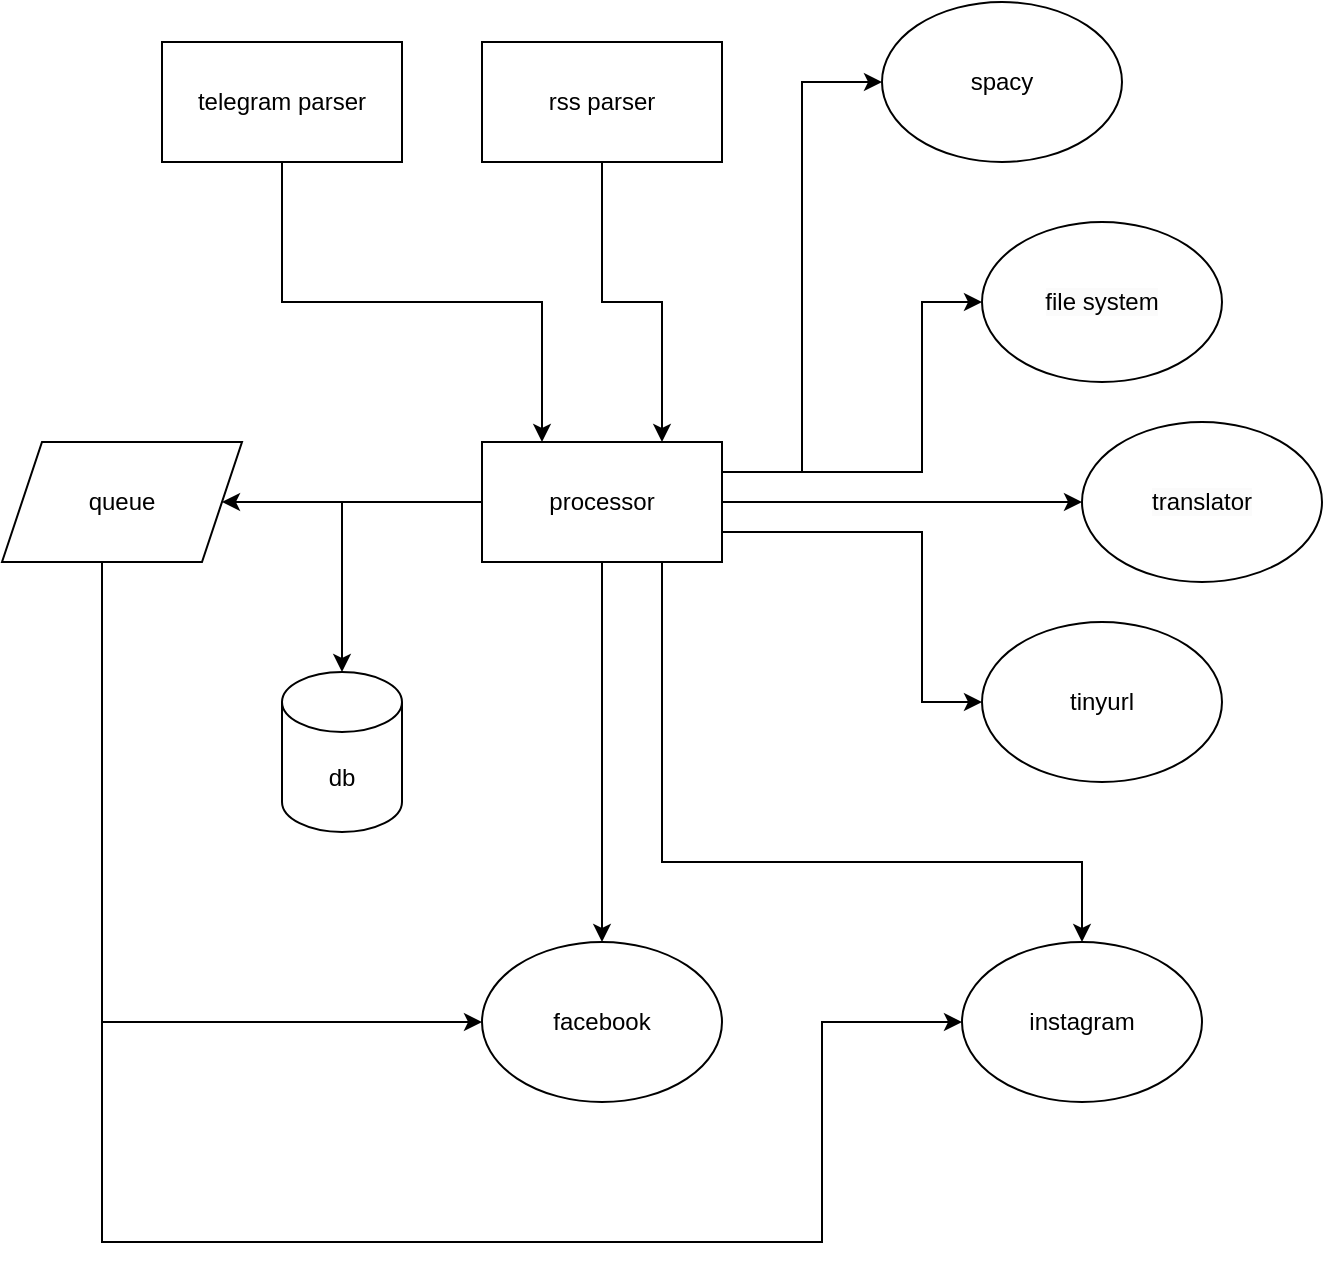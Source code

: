 <mxfile version="24.6.3" type="device">
  <diagram name="Страница — 1" id="65HQDKxReE2ANH29oVUL">
    <mxGraphModel dx="984" dy="574" grid="1" gridSize="10" guides="1" tooltips="1" connect="1" arrows="1" fold="1" page="1" pageScale="1" pageWidth="827" pageHeight="1169" math="0" shadow="0">
      <root>
        <mxCell id="0" />
        <mxCell id="1" parent="0" />
        <mxCell id="v6DdiJtf0vAYisckzw9l-20" style="edgeStyle=orthogonalEdgeStyle;rounded=0;orthogonalLoop=1;jettySize=auto;html=1;entryX=0.5;entryY=0;entryDx=0;entryDy=0;" parent="1" source="v6DdiJtf0vAYisckzw9l-1" target="v6DdiJtf0vAYisckzw9l-18" edge="1">
          <mxGeometry relative="1" as="geometry" />
        </mxCell>
        <mxCell id="v6DdiJtf0vAYisckzw9l-22" style="edgeStyle=orthogonalEdgeStyle;rounded=0;orthogonalLoop=1;jettySize=auto;html=1;exitX=0.75;exitY=1;exitDx=0;exitDy=0;entryX=0.5;entryY=0;entryDx=0;entryDy=0;" parent="1" source="v6DdiJtf0vAYisckzw9l-1" target="v6DdiJtf0vAYisckzw9l-19" edge="1">
          <mxGeometry relative="1" as="geometry">
            <Array as="points">
              <mxPoint x="450" y="600" />
              <mxPoint x="660" y="600" />
            </Array>
          </mxGeometry>
        </mxCell>
        <mxCell id="v6DdiJtf0vAYisckzw9l-28" style="edgeStyle=orthogonalEdgeStyle;rounded=0;orthogonalLoop=1;jettySize=auto;html=1;" parent="1" source="v6DdiJtf0vAYisckzw9l-1" target="v6DdiJtf0vAYisckzw9l-23" edge="1">
          <mxGeometry relative="1" as="geometry" />
        </mxCell>
        <mxCell id="v6DdiJtf0vAYisckzw9l-29" style="edgeStyle=orthogonalEdgeStyle;rounded=0;orthogonalLoop=1;jettySize=auto;html=1;entryX=0;entryY=0.5;entryDx=0;entryDy=0;exitX=1;exitY=0.25;exitDx=0;exitDy=0;" parent="1" source="v6DdiJtf0vAYisckzw9l-1" target="v6DdiJtf0vAYisckzw9l-8" edge="1">
          <mxGeometry relative="1" as="geometry">
            <Array as="points">
              <mxPoint x="580" y="405" />
              <mxPoint x="580" y="320" />
            </Array>
          </mxGeometry>
        </mxCell>
        <mxCell id="v6DdiJtf0vAYisckzw9l-30" style="edgeStyle=orthogonalEdgeStyle;rounded=0;orthogonalLoop=1;jettySize=auto;html=1;exitX=1;exitY=0.5;exitDx=0;exitDy=0;entryX=0;entryY=0.5;entryDx=0;entryDy=0;" parent="1" source="v6DdiJtf0vAYisckzw9l-1" target="v6DdiJtf0vAYisckzw9l-7" edge="1">
          <mxGeometry relative="1" as="geometry">
            <Array as="points">
              <mxPoint x="530" y="420" />
              <mxPoint x="530" y="420" />
            </Array>
          </mxGeometry>
        </mxCell>
        <mxCell id="v6DdiJtf0vAYisckzw9l-34" style="edgeStyle=orthogonalEdgeStyle;rounded=0;orthogonalLoop=1;jettySize=auto;html=1;exitX=1;exitY=0.75;exitDx=0;exitDy=0;entryX=0;entryY=0.5;entryDx=0;entryDy=0;" parent="1" source="v6DdiJtf0vAYisckzw9l-1" target="v6DdiJtf0vAYisckzw9l-33" edge="1">
          <mxGeometry relative="1" as="geometry">
            <Array as="points">
              <mxPoint x="580" y="435" />
              <mxPoint x="580" y="520" />
            </Array>
          </mxGeometry>
        </mxCell>
        <mxCell id="6AjhpxC44j5u8vkpGD0P-3" style="edgeStyle=orthogonalEdgeStyle;rounded=0;orthogonalLoop=1;jettySize=auto;html=1;exitX=1;exitY=0.25;exitDx=0;exitDy=0;entryX=0;entryY=0.5;entryDx=0;entryDy=0;" parent="1" source="v6DdiJtf0vAYisckzw9l-1" target="6AjhpxC44j5u8vkpGD0P-2" edge="1">
          <mxGeometry relative="1" as="geometry">
            <Array as="points">
              <mxPoint x="520" y="405" />
              <mxPoint x="520" y="210" />
            </Array>
          </mxGeometry>
        </mxCell>
        <mxCell id="kb2KfKuYCiP6RV2HffLm-3" style="edgeStyle=orthogonalEdgeStyle;rounded=0;orthogonalLoop=1;jettySize=auto;html=1;" edge="1" parent="1" source="v6DdiJtf0vAYisckzw9l-1" target="kb2KfKuYCiP6RV2HffLm-4">
          <mxGeometry relative="1" as="geometry">
            <mxPoint x="290" y="500" as="targetPoint" />
          </mxGeometry>
        </mxCell>
        <mxCell id="v6DdiJtf0vAYisckzw9l-1" value="processor" style="rounded=0;whiteSpace=wrap;html=1;" parent="1" vertex="1">
          <mxGeometry x="360" y="390" width="120" height="60" as="geometry" />
        </mxCell>
        <mxCell id="v6DdiJtf0vAYisckzw9l-15" style="edgeStyle=orthogonalEdgeStyle;rounded=0;orthogonalLoop=1;jettySize=auto;html=1;exitX=0.5;exitY=1;exitDx=0;exitDy=0;entryX=0.25;entryY=0;entryDx=0;entryDy=0;" parent="1" source="v6DdiJtf0vAYisckzw9l-2" target="v6DdiJtf0vAYisckzw9l-1" edge="1">
          <mxGeometry relative="1" as="geometry" />
        </mxCell>
        <mxCell id="v6DdiJtf0vAYisckzw9l-2" value="telegram parser" style="rounded=0;whiteSpace=wrap;html=1;" parent="1" vertex="1">
          <mxGeometry x="200" y="190" width="120" height="60" as="geometry" />
        </mxCell>
        <mxCell id="v6DdiJtf0vAYisckzw9l-16" style="edgeStyle=orthogonalEdgeStyle;rounded=0;orthogonalLoop=1;jettySize=auto;html=1;entryX=0.75;entryY=0;entryDx=0;entryDy=0;exitX=0.5;exitY=1;exitDx=0;exitDy=0;" parent="1" source="v6DdiJtf0vAYisckzw9l-3" target="v6DdiJtf0vAYisckzw9l-1" edge="1">
          <mxGeometry relative="1" as="geometry" />
        </mxCell>
        <mxCell id="v6DdiJtf0vAYisckzw9l-3" value="rss parser" style="rounded=0;whiteSpace=wrap;html=1;" parent="1" vertex="1">
          <mxGeometry x="360" y="190" width="120" height="60" as="geometry" />
        </mxCell>
        <mxCell id="v6DdiJtf0vAYisckzw9l-7" value="&lt;meta charset=&quot;utf-8&quot;&gt;&lt;span style=&quot;color: rgb(0, 0, 0); font-family: Helvetica; font-size: 12px; font-style: normal; font-variant-ligatures: normal; font-variant-caps: normal; font-weight: 400; letter-spacing: normal; orphans: 2; text-align: center; text-indent: 0px; text-transform: none; widows: 2; word-spacing: 0px; -webkit-text-stroke-width: 0px; background-color: rgb(251, 251, 251); text-decoration-thickness: initial; text-decoration-style: initial; text-decoration-color: initial; float: none; display: inline !important;&quot;&gt;translator&lt;/span&gt;" style="ellipse;whiteSpace=wrap;html=1;" parent="1" vertex="1">
          <mxGeometry x="660" y="380" width="120" height="80" as="geometry" />
        </mxCell>
        <mxCell id="v6DdiJtf0vAYisckzw9l-8" value="&lt;span style=&quot;color: rgb(0, 0, 0); font-family: Helvetica; font-size: 12px; font-style: normal; font-variant-ligatures: normal; font-variant-caps: normal; font-weight: 400; letter-spacing: normal; orphans: 2; text-align: center; text-indent: 0px; text-transform: none; widows: 2; word-spacing: 0px; -webkit-text-stroke-width: 0px; background-color: rgb(251, 251, 251); text-decoration-thickness: initial; text-decoration-style: initial; text-decoration-color: initial; float: none; display: inline !important;&quot;&gt;file system&lt;/span&gt;" style="ellipse;whiteSpace=wrap;html=1;" parent="1" vertex="1">
          <mxGeometry x="610" y="280" width="120" height="80" as="geometry" />
        </mxCell>
        <mxCell id="v6DdiJtf0vAYisckzw9l-18" value="facebook" style="ellipse;whiteSpace=wrap;html=1;" parent="1" vertex="1">
          <mxGeometry x="360" y="640" width="120" height="80" as="geometry" />
        </mxCell>
        <mxCell id="v6DdiJtf0vAYisckzw9l-19" value="instagram" style="ellipse;whiteSpace=wrap;html=1;" parent="1" vertex="1">
          <mxGeometry x="600" y="640" width="120" height="80" as="geometry" />
        </mxCell>
        <mxCell id="kb2KfKuYCiP6RV2HffLm-1" style="edgeStyle=orthogonalEdgeStyle;rounded=0;orthogonalLoop=1;jettySize=auto;html=1;entryX=0;entryY=0.5;entryDx=0;entryDy=0;" edge="1" parent="1" source="v6DdiJtf0vAYisckzw9l-23" target="v6DdiJtf0vAYisckzw9l-18">
          <mxGeometry relative="1" as="geometry">
            <Array as="points">
              <mxPoint x="170" y="680" />
            </Array>
          </mxGeometry>
        </mxCell>
        <mxCell id="kb2KfKuYCiP6RV2HffLm-2" style="edgeStyle=orthogonalEdgeStyle;rounded=0;orthogonalLoop=1;jettySize=auto;html=1;entryX=0;entryY=0.5;entryDx=0;entryDy=0;" edge="1" parent="1" source="v6DdiJtf0vAYisckzw9l-23" target="v6DdiJtf0vAYisckzw9l-19">
          <mxGeometry relative="1" as="geometry">
            <Array as="points">
              <mxPoint x="170" y="790" />
              <mxPoint x="530" y="790" />
              <mxPoint x="530" y="680" />
            </Array>
          </mxGeometry>
        </mxCell>
        <mxCell id="v6DdiJtf0vAYisckzw9l-23" value="queue" style="shape=parallelogram;perimeter=parallelogramPerimeter;whiteSpace=wrap;html=1;fixedSize=1;" parent="1" vertex="1">
          <mxGeometry x="120" y="390" width="120" height="60" as="geometry" />
        </mxCell>
        <mxCell id="v6DdiJtf0vAYisckzw9l-33" value="tinyurl" style="ellipse;whiteSpace=wrap;html=1;" parent="1" vertex="1">
          <mxGeometry x="610" y="480" width="120" height="80" as="geometry" />
        </mxCell>
        <mxCell id="6AjhpxC44j5u8vkpGD0P-2" value="spacy" style="ellipse;whiteSpace=wrap;html=1;" parent="1" vertex="1">
          <mxGeometry x="560" y="170" width="120" height="80" as="geometry" />
        </mxCell>
        <mxCell id="kb2KfKuYCiP6RV2HffLm-4" value="db" style="shape=cylinder3;whiteSpace=wrap;html=1;boundedLbl=1;backgroundOutline=1;size=15;" vertex="1" parent="1">
          <mxGeometry x="260" y="505" width="60" height="80" as="geometry" />
        </mxCell>
      </root>
    </mxGraphModel>
  </diagram>
</mxfile>
